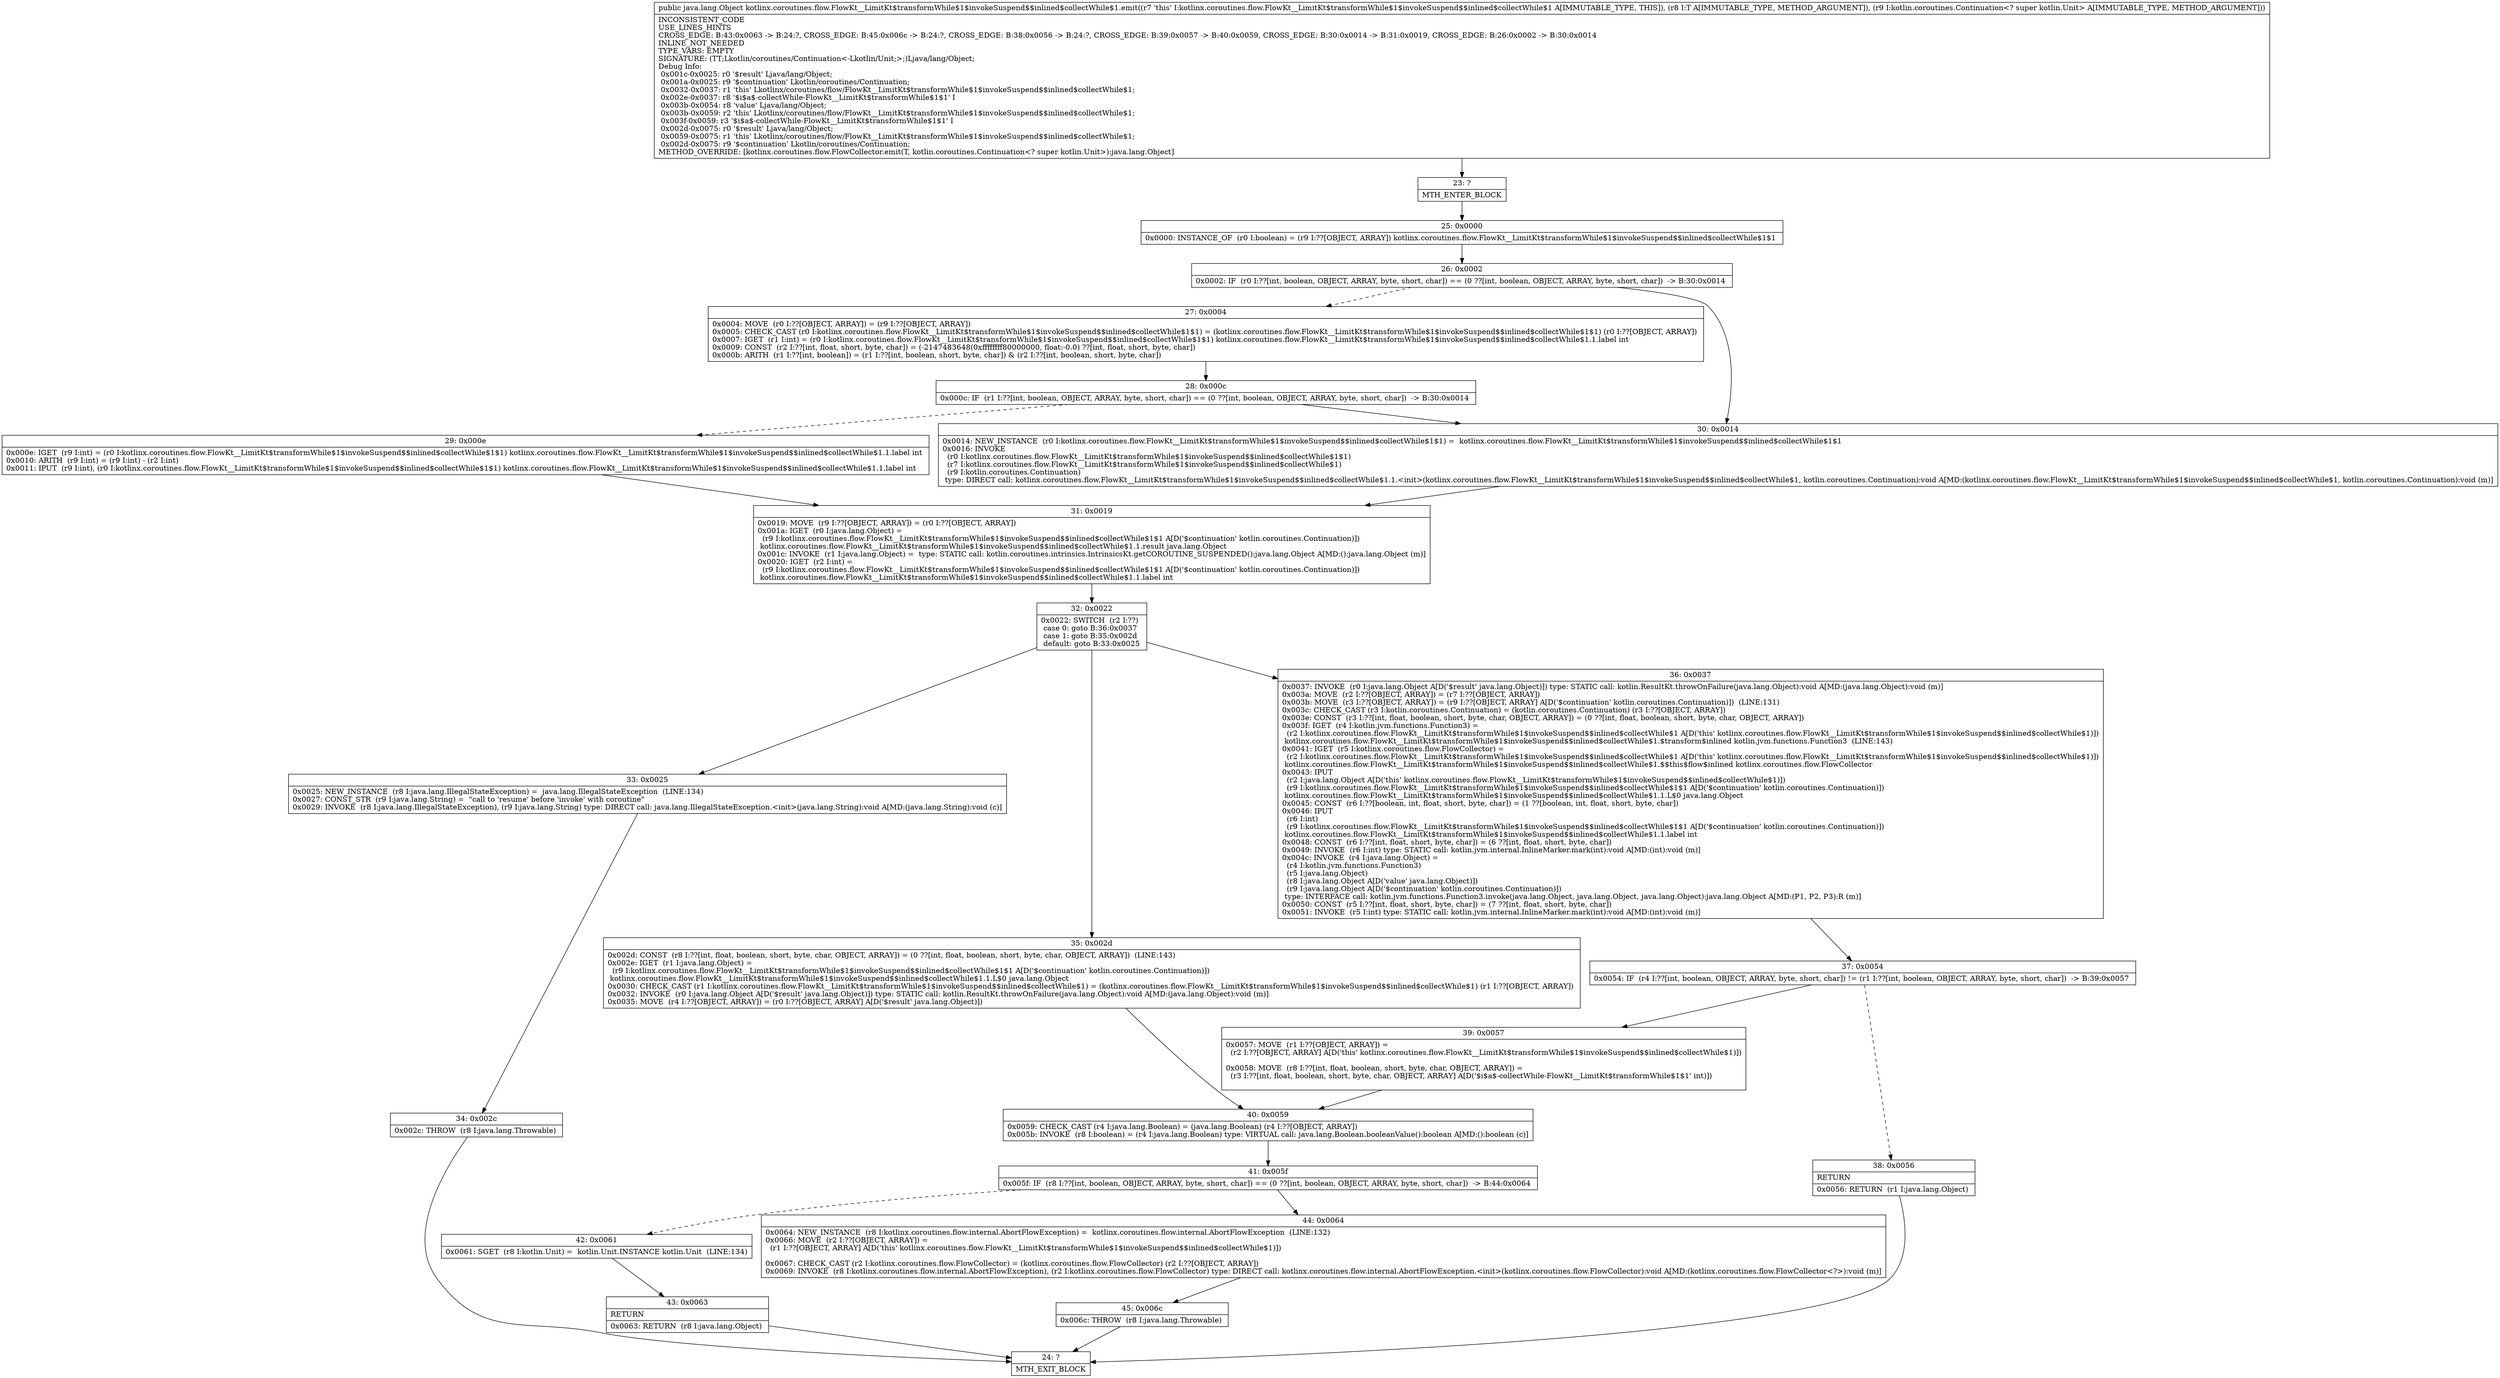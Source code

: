 digraph "CFG forkotlinx.coroutines.flow.FlowKt__LimitKt$transformWhile$1$invokeSuspend$$inlined$collectWhile$1.emit(Ljava\/lang\/Object;Lkotlin\/coroutines\/Continuation;)Ljava\/lang\/Object;" {
Node_23 [shape=record,label="{23\:\ ?|MTH_ENTER_BLOCK\l}"];
Node_25 [shape=record,label="{25\:\ 0x0000|0x0000: INSTANCE_OF  (r0 I:boolean) = (r9 I:??[OBJECT, ARRAY]) kotlinx.coroutines.flow.FlowKt__LimitKt$transformWhile$1$invokeSuspend$$inlined$collectWhile$1$1 \l}"];
Node_26 [shape=record,label="{26\:\ 0x0002|0x0002: IF  (r0 I:??[int, boolean, OBJECT, ARRAY, byte, short, char]) == (0 ??[int, boolean, OBJECT, ARRAY, byte, short, char])  \-\> B:30:0x0014 \l}"];
Node_27 [shape=record,label="{27\:\ 0x0004|0x0004: MOVE  (r0 I:??[OBJECT, ARRAY]) = (r9 I:??[OBJECT, ARRAY]) \l0x0005: CHECK_CAST (r0 I:kotlinx.coroutines.flow.FlowKt__LimitKt$transformWhile$1$invokeSuspend$$inlined$collectWhile$1$1) = (kotlinx.coroutines.flow.FlowKt__LimitKt$transformWhile$1$invokeSuspend$$inlined$collectWhile$1$1) (r0 I:??[OBJECT, ARRAY]) \l0x0007: IGET  (r1 I:int) = (r0 I:kotlinx.coroutines.flow.FlowKt__LimitKt$transformWhile$1$invokeSuspend$$inlined$collectWhile$1$1) kotlinx.coroutines.flow.FlowKt__LimitKt$transformWhile$1$invokeSuspend$$inlined$collectWhile$1.1.label int \l0x0009: CONST  (r2 I:??[int, float, short, byte, char]) = (\-2147483648(0xffffffff80000000, float:\-0.0) ??[int, float, short, byte, char]) \l0x000b: ARITH  (r1 I:??[int, boolean]) = (r1 I:??[int, boolean, short, byte, char]) & (r2 I:??[int, boolean, short, byte, char]) \l}"];
Node_28 [shape=record,label="{28\:\ 0x000c|0x000c: IF  (r1 I:??[int, boolean, OBJECT, ARRAY, byte, short, char]) == (0 ??[int, boolean, OBJECT, ARRAY, byte, short, char])  \-\> B:30:0x0014 \l}"];
Node_29 [shape=record,label="{29\:\ 0x000e|0x000e: IGET  (r9 I:int) = (r0 I:kotlinx.coroutines.flow.FlowKt__LimitKt$transformWhile$1$invokeSuspend$$inlined$collectWhile$1$1) kotlinx.coroutines.flow.FlowKt__LimitKt$transformWhile$1$invokeSuspend$$inlined$collectWhile$1.1.label int \l0x0010: ARITH  (r9 I:int) = (r9 I:int) \- (r2 I:int) \l0x0011: IPUT  (r9 I:int), (r0 I:kotlinx.coroutines.flow.FlowKt__LimitKt$transformWhile$1$invokeSuspend$$inlined$collectWhile$1$1) kotlinx.coroutines.flow.FlowKt__LimitKt$transformWhile$1$invokeSuspend$$inlined$collectWhile$1.1.label int \l}"];
Node_31 [shape=record,label="{31\:\ 0x0019|0x0019: MOVE  (r9 I:??[OBJECT, ARRAY]) = (r0 I:??[OBJECT, ARRAY]) \l0x001a: IGET  (r0 I:java.lang.Object) = \l  (r9 I:kotlinx.coroutines.flow.FlowKt__LimitKt$transformWhile$1$invokeSuspend$$inlined$collectWhile$1$1 A[D('$continuation' kotlin.coroutines.Continuation)])\l kotlinx.coroutines.flow.FlowKt__LimitKt$transformWhile$1$invokeSuspend$$inlined$collectWhile$1.1.result java.lang.Object \l0x001c: INVOKE  (r1 I:java.lang.Object) =  type: STATIC call: kotlin.coroutines.intrinsics.IntrinsicsKt.getCOROUTINE_SUSPENDED():java.lang.Object A[MD:():java.lang.Object (m)]\l0x0020: IGET  (r2 I:int) = \l  (r9 I:kotlinx.coroutines.flow.FlowKt__LimitKt$transformWhile$1$invokeSuspend$$inlined$collectWhile$1$1 A[D('$continuation' kotlin.coroutines.Continuation)])\l kotlinx.coroutines.flow.FlowKt__LimitKt$transformWhile$1$invokeSuspend$$inlined$collectWhile$1.1.label int \l}"];
Node_32 [shape=record,label="{32\:\ 0x0022|0x0022: SWITCH  (r2 I:??)\l case 0: goto B:36:0x0037\l case 1: goto B:35:0x002d\l default: goto B:33:0x0025 \l}"];
Node_33 [shape=record,label="{33\:\ 0x0025|0x0025: NEW_INSTANCE  (r8 I:java.lang.IllegalStateException) =  java.lang.IllegalStateException  (LINE:134)\l0x0027: CONST_STR  (r9 I:java.lang.String) =  \"call to 'resume' before 'invoke' with coroutine\" \l0x0029: INVOKE  (r8 I:java.lang.IllegalStateException), (r9 I:java.lang.String) type: DIRECT call: java.lang.IllegalStateException.\<init\>(java.lang.String):void A[MD:(java.lang.String):void (c)]\l}"];
Node_34 [shape=record,label="{34\:\ 0x002c|0x002c: THROW  (r8 I:java.lang.Throwable) \l}"];
Node_24 [shape=record,label="{24\:\ ?|MTH_EXIT_BLOCK\l}"];
Node_35 [shape=record,label="{35\:\ 0x002d|0x002d: CONST  (r8 I:??[int, float, boolean, short, byte, char, OBJECT, ARRAY]) = (0 ??[int, float, boolean, short, byte, char, OBJECT, ARRAY])  (LINE:143)\l0x002e: IGET  (r1 I:java.lang.Object) = \l  (r9 I:kotlinx.coroutines.flow.FlowKt__LimitKt$transformWhile$1$invokeSuspend$$inlined$collectWhile$1$1 A[D('$continuation' kotlin.coroutines.Continuation)])\l kotlinx.coroutines.flow.FlowKt__LimitKt$transformWhile$1$invokeSuspend$$inlined$collectWhile$1.1.L$0 java.lang.Object \l0x0030: CHECK_CAST (r1 I:kotlinx.coroutines.flow.FlowKt__LimitKt$transformWhile$1$invokeSuspend$$inlined$collectWhile$1) = (kotlinx.coroutines.flow.FlowKt__LimitKt$transformWhile$1$invokeSuspend$$inlined$collectWhile$1) (r1 I:??[OBJECT, ARRAY]) \l0x0032: INVOKE  (r0 I:java.lang.Object A[D('$result' java.lang.Object)]) type: STATIC call: kotlin.ResultKt.throwOnFailure(java.lang.Object):void A[MD:(java.lang.Object):void (m)]\l0x0035: MOVE  (r4 I:??[OBJECT, ARRAY]) = (r0 I:??[OBJECT, ARRAY] A[D('$result' java.lang.Object)]) \l}"];
Node_40 [shape=record,label="{40\:\ 0x0059|0x0059: CHECK_CAST (r4 I:java.lang.Boolean) = (java.lang.Boolean) (r4 I:??[OBJECT, ARRAY]) \l0x005b: INVOKE  (r8 I:boolean) = (r4 I:java.lang.Boolean) type: VIRTUAL call: java.lang.Boolean.booleanValue():boolean A[MD:():boolean (c)]\l}"];
Node_41 [shape=record,label="{41\:\ 0x005f|0x005f: IF  (r8 I:??[int, boolean, OBJECT, ARRAY, byte, short, char]) == (0 ??[int, boolean, OBJECT, ARRAY, byte, short, char])  \-\> B:44:0x0064 \l}"];
Node_42 [shape=record,label="{42\:\ 0x0061|0x0061: SGET  (r8 I:kotlin.Unit) =  kotlin.Unit.INSTANCE kotlin.Unit  (LINE:134)\l}"];
Node_43 [shape=record,label="{43\:\ 0x0063|RETURN\l|0x0063: RETURN  (r8 I:java.lang.Object) \l}"];
Node_44 [shape=record,label="{44\:\ 0x0064|0x0064: NEW_INSTANCE  (r8 I:kotlinx.coroutines.flow.internal.AbortFlowException) =  kotlinx.coroutines.flow.internal.AbortFlowException  (LINE:132)\l0x0066: MOVE  (r2 I:??[OBJECT, ARRAY]) = \l  (r1 I:??[OBJECT, ARRAY] A[D('this' kotlinx.coroutines.flow.FlowKt__LimitKt$transformWhile$1$invokeSuspend$$inlined$collectWhile$1)])\l \l0x0067: CHECK_CAST (r2 I:kotlinx.coroutines.flow.FlowCollector) = (kotlinx.coroutines.flow.FlowCollector) (r2 I:??[OBJECT, ARRAY]) \l0x0069: INVOKE  (r8 I:kotlinx.coroutines.flow.internal.AbortFlowException), (r2 I:kotlinx.coroutines.flow.FlowCollector) type: DIRECT call: kotlinx.coroutines.flow.internal.AbortFlowException.\<init\>(kotlinx.coroutines.flow.FlowCollector):void A[MD:(kotlinx.coroutines.flow.FlowCollector\<?\>):void (m)]\l}"];
Node_45 [shape=record,label="{45\:\ 0x006c|0x006c: THROW  (r8 I:java.lang.Throwable) \l}"];
Node_36 [shape=record,label="{36\:\ 0x0037|0x0037: INVOKE  (r0 I:java.lang.Object A[D('$result' java.lang.Object)]) type: STATIC call: kotlin.ResultKt.throwOnFailure(java.lang.Object):void A[MD:(java.lang.Object):void (m)]\l0x003a: MOVE  (r2 I:??[OBJECT, ARRAY]) = (r7 I:??[OBJECT, ARRAY]) \l0x003b: MOVE  (r3 I:??[OBJECT, ARRAY]) = (r9 I:??[OBJECT, ARRAY] A[D('$continuation' kotlin.coroutines.Continuation)])  (LINE:131)\l0x003c: CHECK_CAST (r3 I:kotlin.coroutines.Continuation) = (kotlin.coroutines.Continuation) (r3 I:??[OBJECT, ARRAY]) \l0x003e: CONST  (r3 I:??[int, float, boolean, short, byte, char, OBJECT, ARRAY]) = (0 ??[int, float, boolean, short, byte, char, OBJECT, ARRAY]) \l0x003f: IGET  (r4 I:kotlin.jvm.functions.Function3) = \l  (r2 I:kotlinx.coroutines.flow.FlowKt__LimitKt$transformWhile$1$invokeSuspend$$inlined$collectWhile$1 A[D('this' kotlinx.coroutines.flow.FlowKt__LimitKt$transformWhile$1$invokeSuspend$$inlined$collectWhile$1)])\l kotlinx.coroutines.flow.FlowKt__LimitKt$transformWhile$1$invokeSuspend$$inlined$collectWhile$1.$transform$inlined kotlin.jvm.functions.Function3  (LINE:143)\l0x0041: IGET  (r5 I:kotlinx.coroutines.flow.FlowCollector) = \l  (r2 I:kotlinx.coroutines.flow.FlowKt__LimitKt$transformWhile$1$invokeSuspend$$inlined$collectWhile$1 A[D('this' kotlinx.coroutines.flow.FlowKt__LimitKt$transformWhile$1$invokeSuspend$$inlined$collectWhile$1)])\l kotlinx.coroutines.flow.FlowKt__LimitKt$transformWhile$1$invokeSuspend$$inlined$collectWhile$1.$$this$flow$inlined kotlinx.coroutines.flow.FlowCollector \l0x0043: IPUT  \l  (r2 I:java.lang.Object A[D('this' kotlinx.coroutines.flow.FlowKt__LimitKt$transformWhile$1$invokeSuspend$$inlined$collectWhile$1)])\l  (r9 I:kotlinx.coroutines.flow.FlowKt__LimitKt$transformWhile$1$invokeSuspend$$inlined$collectWhile$1$1 A[D('$continuation' kotlin.coroutines.Continuation)])\l kotlinx.coroutines.flow.FlowKt__LimitKt$transformWhile$1$invokeSuspend$$inlined$collectWhile$1.1.L$0 java.lang.Object \l0x0045: CONST  (r6 I:??[boolean, int, float, short, byte, char]) = (1 ??[boolean, int, float, short, byte, char]) \l0x0046: IPUT  \l  (r6 I:int)\l  (r9 I:kotlinx.coroutines.flow.FlowKt__LimitKt$transformWhile$1$invokeSuspend$$inlined$collectWhile$1$1 A[D('$continuation' kotlin.coroutines.Continuation)])\l kotlinx.coroutines.flow.FlowKt__LimitKt$transformWhile$1$invokeSuspend$$inlined$collectWhile$1.1.label int \l0x0048: CONST  (r6 I:??[int, float, short, byte, char]) = (6 ??[int, float, short, byte, char]) \l0x0049: INVOKE  (r6 I:int) type: STATIC call: kotlin.jvm.internal.InlineMarker.mark(int):void A[MD:(int):void (m)]\l0x004c: INVOKE  (r4 I:java.lang.Object) = \l  (r4 I:kotlin.jvm.functions.Function3)\l  (r5 I:java.lang.Object)\l  (r8 I:java.lang.Object A[D('value' java.lang.Object)])\l  (r9 I:java.lang.Object A[D('$continuation' kotlin.coroutines.Continuation)])\l type: INTERFACE call: kotlin.jvm.functions.Function3.invoke(java.lang.Object, java.lang.Object, java.lang.Object):java.lang.Object A[MD:(P1, P2, P3):R (m)]\l0x0050: CONST  (r5 I:??[int, float, short, byte, char]) = (7 ??[int, float, short, byte, char]) \l0x0051: INVOKE  (r5 I:int) type: STATIC call: kotlin.jvm.internal.InlineMarker.mark(int):void A[MD:(int):void (m)]\l}"];
Node_37 [shape=record,label="{37\:\ 0x0054|0x0054: IF  (r4 I:??[int, boolean, OBJECT, ARRAY, byte, short, char]) != (r1 I:??[int, boolean, OBJECT, ARRAY, byte, short, char])  \-\> B:39:0x0057 \l}"];
Node_38 [shape=record,label="{38\:\ 0x0056|RETURN\l|0x0056: RETURN  (r1 I:java.lang.Object) \l}"];
Node_39 [shape=record,label="{39\:\ 0x0057|0x0057: MOVE  (r1 I:??[OBJECT, ARRAY]) = \l  (r2 I:??[OBJECT, ARRAY] A[D('this' kotlinx.coroutines.flow.FlowKt__LimitKt$transformWhile$1$invokeSuspend$$inlined$collectWhile$1)])\l \l0x0058: MOVE  (r8 I:??[int, float, boolean, short, byte, char, OBJECT, ARRAY]) = \l  (r3 I:??[int, float, boolean, short, byte, char, OBJECT, ARRAY] A[D('$i$a$\-collectWhile\-FlowKt__LimitKt$transformWhile$1$1' int)])\l \l}"];
Node_30 [shape=record,label="{30\:\ 0x0014|0x0014: NEW_INSTANCE  (r0 I:kotlinx.coroutines.flow.FlowKt__LimitKt$transformWhile$1$invokeSuspend$$inlined$collectWhile$1$1) =  kotlinx.coroutines.flow.FlowKt__LimitKt$transformWhile$1$invokeSuspend$$inlined$collectWhile$1$1 \l0x0016: INVOKE  \l  (r0 I:kotlinx.coroutines.flow.FlowKt__LimitKt$transformWhile$1$invokeSuspend$$inlined$collectWhile$1$1)\l  (r7 I:kotlinx.coroutines.flow.FlowKt__LimitKt$transformWhile$1$invokeSuspend$$inlined$collectWhile$1)\l  (r9 I:kotlin.coroutines.Continuation)\l type: DIRECT call: kotlinx.coroutines.flow.FlowKt__LimitKt$transformWhile$1$invokeSuspend$$inlined$collectWhile$1.1.\<init\>(kotlinx.coroutines.flow.FlowKt__LimitKt$transformWhile$1$invokeSuspend$$inlined$collectWhile$1, kotlin.coroutines.Continuation):void A[MD:(kotlinx.coroutines.flow.FlowKt__LimitKt$transformWhile$1$invokeSuspend$$inlined$collectWhile$1, kotlin.coroutines.Continuation):void (m)]\l}"];
MethodNode[shape=record,label="{public java.lang.Object kotlinx.coroutines.flow.FlowKt__LimitKt$transformWhile$1$invokeSuspend$$inlined$collectWhile$1.emit((r7 'this' I:kotlinx.coroutines.flow.FlowKt__LimitKt$transformWhile$1$invokeSuspend$$inlined$collectWhile$1 A[IMMUTABLE_TYPE, THIS]), (r8 I:T A[IMMUTABLE_TYPE, METHOD_ARGUMENT]), (r9 I:kotlin.coroutines.Continuation\<? super kotlin.Unit\> A[IMMUTABLE_TYPE, METHOD_ARGUMENT]))  | INCONSISTENT_CODE\lUSE_LINES_HINTS\lCROSS_EDGE: B:43:0x0063 \-\> B:24:?, CROSS_EDGE: B:45:0x006c \-\> B:24:?, CROSS_EDGE: B:38:0x0056 \-\> B:24:?, CROSS_EDGE: B:39:0x0057 \-\> B:40:0x0059, CROSS_EDGE: B:30:0x0014 \-\> B:31:0x0019, CROSS_EDGE: B:26:0x0002 \-\> B:30:0x0014\lINLINE_NOT_NEEDED\lTYPE_VARS: EMPTY\lSIGNATURE: (TT;Lkotlin\/coroutines\/Continuation\<\-Lkotlin\/Unit;\>;)Ljava\/lang\/Object;\lDebug Info:\l  0x001c\-0x0025: r0 '$result' Ljava\/lang\/Object;\l  0x001a\-0x0025: r9 '$continuation' Lkotlin\/coroutines\/Continuation;\l  0x0032\-0x0037: r1 'this' Lkotlinx\/coroutines\/flow\/FlowKt__LimitKt$transformWhile$1$invokeSuspend$$inlined$collectWhile$1;\l  0x002e\-0x0037: r8 '$i$a$\-collectWhile\-FlowKt__LimitKt$transformWhile$1$1' I\l  0x003b\-0x0054: r8 'value' Ljava\/lang\/Object;\l  0x003b\-0x0059: r2 'this' Lkotlinx\/coroutines\/flow\/FlowKt__LimitKt$transformWhile$1$invokeSuspend$$inlined$collectWhile$1;\l  0x003f\-0x0059: r3 '$i$a$\-collectWhile\-FlowKt__LimitKt$transformWhile$1$1' I\l  0x002d\-0x0075: r0 '$result' Ljava\/lang\/Object;\l  0x0059\-0x0075: r1 'this' Lkotlinx\/coroutines\/flow\/FlowKt__LimitKt$transformWhile$1$invokeSuspend$$inlined$collectWhile$1;\l  0x002d\-0x0075: r9 '$continuation' Lkotlin\/coroutines\/Continuation;\lMETHOD_OVERRIDE: [kotlinx.coroutines.flow.FlowCollector.emit(T, kotlin.coroutines.Continuation\<? super kotlin.Unit\>):java.lang.Object]\l}"];
MethodNode -> Node_23;Node_23 -> Node_25;
Node_25 -> Node_26;
Node_26 -> Node_27[style=dashed];
Node_26 -> Node_30;
Node_27 -> Node_28;
Node_28 -> Node_29[style=dashed];
Node_28 -> Node_30;
Node_29 -> Node_31;
Node_31 -> Node_32;
Node_32 -> Node_33;
Node_32 -> Node_35;
Node_32 -> Node_36;
Node_33 -> Node_34;
Node_34 -> Node_24;
Node_35 -> Node_40;
Node_40 -> Node_41;
Node_41 -> Node_42[style=dashed];
Node_41 -> Node_44;
Node_42 -> Node_43;
Node_43 -> Node_24;
Node_44 -> Node_45;
Node_45 -> Node_24;
Node_36 -> Node_37;
Node_37 -> Node_38[style=dashed];
Node_37 -> Node_39;
Node_38 -> Node_24;
Node_39 -> Node_40;
Node_30 -> Node_31;
}

